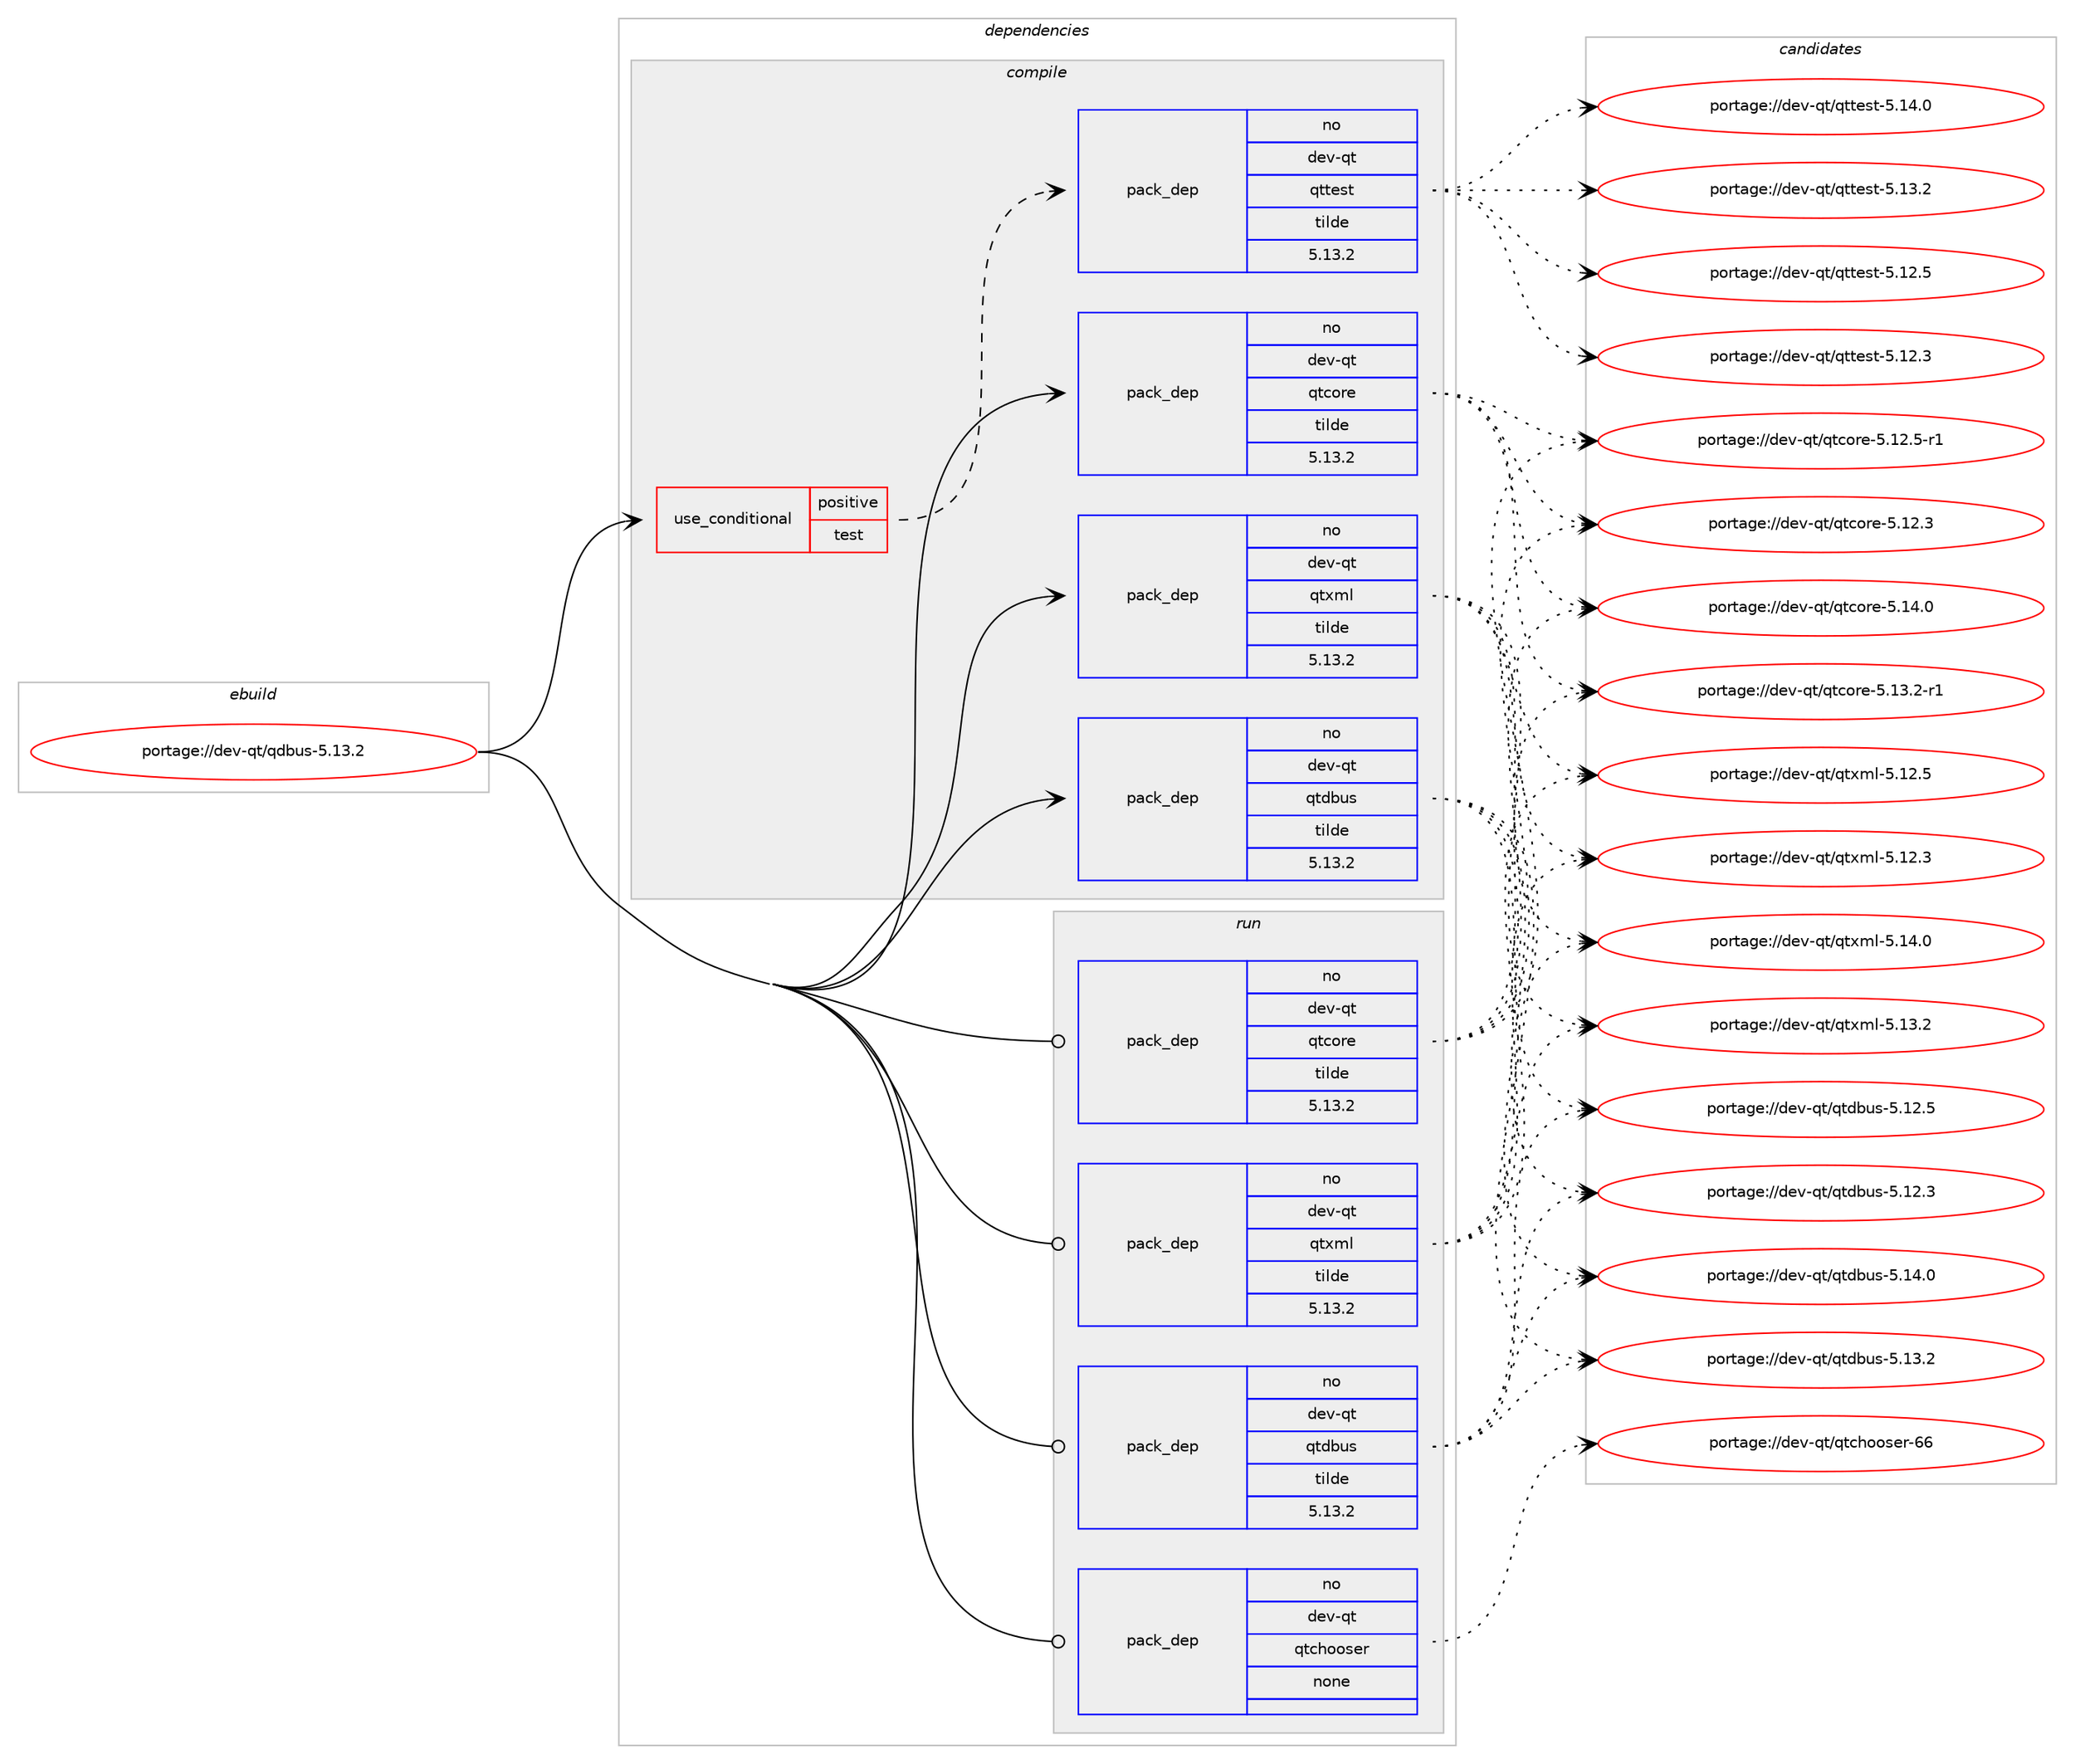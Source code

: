 digraph prolog {

# *************
# Graph options
# *************

newrank=true;
concentrate=true;
compound=true;
graph [rankdir=LR,fontname=Helvetica,fontsize=10,ranksep=1.5];#, ranksep=2.5, nodesep=0.2];
edge  [arrowhead=vee];
node  [fontname=Helvetica,fontsize=10];

# **********
# The ebuild
# **********

subgraph cluster_leftcol {
color=gray;
label=<<i>ebuild</i>>;
id [label="portage://dev-qt/qdbus-5.13.2", color=red, width=4, href="../dev-qt/qdbus-5.13.2.svg"];
}

# ****************
# The dependencies
# ****************

subgraph cluster_midcol {
color=gray;
label=<<i>dependencies</i>>;
subgraph cluster_compile {
fillcolor="#eeeeee";
style=filled;
label=<<i>compile</i>>;
subgraph cond103028 {
dependency415889 [label=<<TABLE BORDER="0" CELLBORDER="1" CELLSPACING="0" CELLPADDING="4"><TR><TD ROWSPAN="3" CELLPADDING="10">use_conditional</TD></TR><TR><TD>positive</TD></TR><TR><TD>test</TD></TR></TABLE>>, shape=none, color=red];
subgraph pack307980 {
dependency415890 [label=<<TABLE BORDER="0" CELLBORDER="1" CELLSPACING="0" CELLPADDING="4" WIDTH="220"><TR><TD ROWSPAN="6" CELLPADDING="30">pack_dep</TD></TR><TR><TD WIDTH="110">no</TD></TR><TR><TD>dev-qt</TD></TR><TR><TD>qttest</TD></TR><TR><TD>tilde</TD></TR><TR><TD>5.13.2</TD></TR></TABLE>>, shape=none, color=blue];
}
dependency415889:e -> dependency415890:w [weight=20,style="dashed",arrowhead="vee"];
}
id:e -> dependency415889:w [weight=20,style="solid",arrowhead="vee"];
subgraph pack307981 {
dependency415891 [label=<<TABLE BORDER="0" CELLBORDER="1" CELLSPACING="0" CELLPADDING="4" WIDTH="220"><TR><TD ROWSPAN="6" CELLPADDING="30">pack_dep</TD></TR><TR><TD WIDTH="110">no</TD></TR><TR><TD>dev-qt</TD></TR><TR><TD>qtcore</TD></TR><TR><TD>tilde</TD></TR><TR><TD>5.13.2</TD></TR></TABLE>>, shape=none, color=blue];
}
id:e -> dependency415891:w [weight=20,style="solid",arrowhead="vee"];
subgraph pack307982 {
dependency415892 [label=<<TABLE BORDER="0" CELLBORDER="1" CELLSPACING="0" CELLPADDING="4" WIDTH="220"><TR><TD ROWSPAN="6" CELLPADDING="30">pack_dep</TD></TR><TR><TD WIDTH="110">no</TD></TR><TR><TD>dev-qt</TD></TR><TR><TD>qtdbus</TD></TR><TR><TD>tilde</TD></TR><TR><TD>5.13.2</TD></TR></TABLE>>, shape=none, color=blue];
}
id:e -> dependency415892:w [weight=20,style="solid",arrowhead="vee"];
subgraph pack307983 {
dependency415893 [label=<<TABLE BORDER="0" CELLBORDER="1" CELLSPACING="0" CELLPADDING="4" WIDTH="220"><TR><TD ROWSPAN="6" CELLPADDING="30">pack_dep</TD></TR><TR><TD WIDTH="110">no</TD></TR><TR><TD>dev-qt</TD></TR><TR><TD>qtxml</TD></TR><TR><TD>tilde</TD></TR><TR><TD>5.13.2</TD></TR></TABLE>>, shape=none, color=blue];
}
id:e -> dependency415893:w [weight=20,style="solid",arrowhead="vee"];
}
subgraph cluster_compileandrun {
fillcolor="#eeeeee";
style=filled;
label=<<i>compile and run</i>>;
}
subgraph cluster_run {
fillcolor="#eeeeee";
style=filled;
label=<<i>run</i>>;
subgraph pack307984 {
dependency415894 [label=<<TABLE BORDER="0" CELLBORDER="1" CELLSPACING="0" CELLPADDING="4" WIDTH="220"><TR><TD ROWSPAN="6" CELLPADDING="30">pack_dep</TD></TR><TR><TD WIDTH="110">no</TD></TR><TR><TD>dev-qt</TD></TR><TR><TD>qtchooser</TD></TR><TR><TD>none</TD></TR><TR><TD></TD></TR></TABLE>>, shape=none, color=blue];
}
id:e -> dependency415894:w [weight=20,style="solid",arrowhead="odot"];
subgraph pack307985 {
dependency415895 [label=<<TABLE BORDER="0" CELLBORDER="1" CELLSPACING="0" CELLPADDING="4" WIDTH="220"><TR><TD ROWSPAN="6" CELLPADDING="30">pack_dep</TD></TR><TR><TD WIDTH="110">no</TD></TR><TR><TD>dev-qt</TD></TR><TR><TD>qtcore</TD></TR><TR><TD>tilde</TD></TR><TR><TD>5.13.2</TD></TR></TABLE>>, shape=none, color=blue];
}
id:e -> dependency415895:w [weight=20,style="solid",arrowhead="odot"];
subgraph pack307986 {
dependency415896 [label=<<TABLE BORDER="0" CELLBORDER="1" CELLSPACING="0" CELLPADDING="4" WIDTH="220"><TR><TD ROWSPAN="6" CELLPADDING="30">pack_dep</TD></TR><TR><TD WIDTH="110">no</TD></TR><TR><TD>dev-qt</TD></TR><TR><TD>qtdbus</TD></TR><TR><TD>tilde</TD></TR><TR><TD>5.13.2</TD></TR></TABLE>>, shape=none, color=blue];
}
id:e -> dependency415896:w [weight=20,style="solid",arrowhead="odot"];
subgraph pack307987 {
dependency415897 [label=<<TABLE BORDER="0" CELLBORDER="1" CELLSPACING="0" CELLPADDING="4" WIDTH="220"><TR><TD ROWSPAN="6" CELLPADDING="30">pack_dep</TD></TR><TR><TD WIDTH="110">no</TD></TR><TR><TD>dev-qt</TD></TR><TR><TD>qtxml</TD></TR><TR><TD>tilde</TD></TR><TR><TD>5.13.2</TD></TR></TABLE>>, shape=none, color=blue];
}
id:e -> dependency415897:w [weight=20,style="solid",arrowhead="odot"];
}
}

# **************
# The candidates
# **************

subgraph cluster_choices {
rank=same;
color=gray;
label=<<i>candidates</i>>;

subgraph choice307980 {
color=black;
nodesep=1;
choice100101118451131164711311611610111511645534649524648 [label="portage://dev-qt/qttest-5.14.0", color=red, width=4,href="../dev-qt/qttest-5.14.0.svg"];
choice100101118451131164711311611610111511645534649514650 [label="portage://dev-qt/qttest-5.13.2", color=red, width=4,href="../dev-qt/qttest-5.13.2.svg"];
choice100101118451131164711311611610111511645534649504653 [label="portage://dev-qt/qttest-5.12.5", color=red, width=4,href="../dev-qt/qttest-5.12.5.svg"];
choice100101118451131164711311611610111511645534649504651 [label="portage://dev-qt/qttest-5.12.3", color=red, width=4,href="../dev-qt/qttest-5.12.3.svg"];
dependency415890:e -> choice100101118451131164711311611610111511645534649524648:w [style=dotted,weight="100"];
dependency415890:e -> choice100101118451131164711311611610111511645534649514650:w [style=dotted,weight="100"];
dependency415890:e -> choice100101118451131164711311611610111511645534649504653:w [style=dotted,weight="100"];
dependency415890:e -> choice100101118451131164711311611610111511645534649504651:w [style=dotted,weight="100"];
}
subgraph choice307981 {
color=black;
nodesep=1;
choice10010111845113116471131169911111410145534649524648 [label="portage://dev-qt/qtcore-5.14.0", color=red, width=4,href="../dev-qt/qtcore-5.14.0.svg"];
choice100101118451131164711311699111114101455346495146504511449 [label="portage://dev-qt/qtcore-5.13.2-r1", color=red, width=4,href="../dev-qt/qtcore-5.13.2-r1.svg"];
choice100101118451131164711311699111114101455346495046534511449 [label="portage://dev-qt/qtcore-5.12.5-r1", color=red, width=4,href="../dev-qt/qtcore-5.12.5-r1.svg"];
choice10010111845113116471131169911111410145534649504651 [label="portage://dev-qt/qtcore-5.12.3", color=red, width=4,href="../dev-qt/qtcore-5.12.3.svg"];
dependency415891:e -> choice10010111845113116471131169911111410145534649524648:w [style=dotted,weight="100"];
dependency415891:e -> choice100101118451131164711311699111114101455346495146504511449:w [style=dotted,weight="100"];
dependency415891:e -> choice100101118451131164711311699111114101455346495046534511449:w [style=dotted,weight="100"];
dependency415891:e -> choice10010111845113116471131169911111410145534649504651:w [style=dotted,weight="100"];
}
subgraph choice307982 {
color=black;
nodesep=1;
choice10010111845113116471131161009811711545534649524648 [label="portage://dev-qt/qtdbus-5.14.0", color=red, width=4,href="../dev-qt/qtdbus-5.14.0.svg"];
choice10010111845113116471131161009811711545534649514650 [label="portage://dev-qt/qtdbus-5.13.2", color=red, width=4,href="../dev-qt/qtdbus-5.13.2.svg"];
choice10010111845113116471131161009811711545534649504653 [label="portage://dev-qt/qtdbus-5.12.5", color=red, width=4,href="../dev-qt/qtdbus-5.12.5.svg"];
choice10010111845113116471131161009811711545534649504651 [label="portage://dev-qt/qtdbus-5.12.3", color=red, width=4,href="../dev-qt/qtdbus-5.12.3.svg"];
dependency415892:e -> choice10010111845113116471131161009811711545534649524648:w [style=dotted,weight="100"];
dependency415892:e -> choice10010111845113116471131161009811711545534649514650:w [style=dotted,weight="100"];
dependency415892:e -> choice10010111845113116471131161009811711545534649504653:w [style=dotted,weight="100"];
dependency415892:e -> choice10010111845113116471131161009811711545534649504651:w [style=dotted,weight="100"];
}
subgraph choice307983 {
color=black;
nodesep=1;
choice100101118451131164711311612010910845534649524648 [label="portage://dev-qt/qtxml-5.14.0", color=red, width=4,href="../dev-qt/qtxml-5.14.0.svg"];
choice100101118451131164711311612010910845534649514650 [label="portage://dev-qt/qtxml-5.13.2", color=red, width=4,href="../dev-qt/qtxml-5.13.2.svg"];
choice100101118451131164711311612010910845534649504653 [label="portage://dev-qt/qtxml-5.12.5", color=red, width=4,href="../dev-qt/qtxml-5.12.5.svg"];
choice100101118451131164711311612010910845534649504651 [label="portage://dev-qt/qtxml-5.12.3", color=red, width=4,href="../dev-qt/qtxml-5.12.3.svg"];
dependency415893:e -> choice100101118451131164711311612010910845534649524648:w [style=dotted,weight="100"];
dependency415893:e -> choice100101118451131164711311612010910845534649514650:w [style=dotted,weight="100"];
dependency415893:e -> choice100101118451131164711311612010910845534649504653:w [style=dotted,weight="100"];
dependency415893:e -> choice100101118451131164711311612010910845534649504651:w [style=dotted,weight="100"];
}
subgraph choice307984 {
color=black;
nodesep=1;
choice100101118451131164711311699104111111115101114455454 [label="portage://dev-qt/qtchooser-66", color=red, width=4,href="../dev-qt/qtchooser-66.svg"];
dependency415894:e -> choice100101118451131164711311699104111111115101114455454:w [style=dotted,weight="100"];
}
subgraph choice307985 {
color=black;
nodesep=1;
choice10010111845113116471131169911111410145534649524648 [label="portage://dev-qt/qtcore-5.14.0", color=red, width=4,href="../dev-qt/qtcore-5.14.0.svg"];
choice100101118451131164711311699111114101455346495146504511449 [label="portage://dev-qt/qtcore-5.13.2-r1", color=red, width=4,href="../dev-qt/qtcore-5.13.2-r1.svg"];
choice100101118451131164711311699111114101455346495046534511449 [label="portage://dev-qt/qtcore-5.12.5-r1", color=red, width=4,href="../dev-qt/qtcore-5.12.5-r1.svg"];
choice10010111845113116471131169911111410145534649504651 [label="portage://dev-qt/qtcore-5.12.3", color=red, width=4,href="../dev-qt/qtcore-5.12.3.svg"];
dependency415895:e -> choice10010111845113116471131169911111410145534649524648:w [style=dotted,weight="100"];
dependency415895:e -> choice100101118451131164711311699111114101455346495146504511449:w [style=dotted,weight="100"];
dependency415895:e -> choice100101118451131164711311699111114101455346495046534511449:w [style=dotted,weight="100"];
dependency415895:e -> choice10010111845113116471131169911111410145534649504651:w [style=dotted,weight="100"];
}
subgraph choice307986 {
color=black;
nodesep=1;
choice10010111845113116471131161009811711545534649524648 [label="portage://dev-qt/qtdbus-5.14.0", color=red, width=4,href="../dev-qt/qtdbus-5.14.0.svg"];
choice10010111845113116471131161009811711545534649514650 [label="portage://dev-qt/qtdbus-5.13.2", color=red, width=4,href="../dev-qt/qtdbus-5.13.2.svg"];
choice10010111845113116471131161009811711545534649504653 [label="portage://dev-qt/qtdbus-5.12.5", color=red, width=4,href="../dev-qt/qtdbus-5.12.5.svg"];
choice10010111845113116471131161009811711545534649504651 [label="portage://dev-qt/qtdbus-5.12.3", color=red, width=4,href="../dev-qt/qtdbus-5.12.3.svg"];
dependency415896:e -> choice10010111845113116471131161009811711545534649524648:w [style=dotted,weight="100"];
dependency415896:e -> choice10010111845113116471131161009811711545534649514650:w [style=dotted,weight="100"];
dependency415896:e -> choice10010111845113116471131161009811711545534649504653:w [style=dotted,weight="100"];
dependency415896:e -> choice10010111845113116471131161009811711545534649504651:w [style=dotted,weight="100"];
}
subgraph choice307987 {
color=black;
nodesep=1;
choice100101118451131164711311612010910845534649524648 [label="portage://dev-qt/qtxml-5.14.0", color=red, width=4,href="../dev-qt/qtxml-5.14.0.svg"];
choice100101118451131164711311612010910845534649514650 [label="portage://dev-qt/qtxml-5.13.2", color=red, width=4,href="../dev-qt/qtxml-5.13.2.svg"];
choice100101118451131164711311612010910845534649504653 [label="portage://dev-qt/qtxml-5.12.5", color=red, width=4,href="../dev-qt/qtxml-5.12.5.svg"];
choice100101118451131164711311612010910845534649504651 [label="portage://dev-qt/qtxml-5.12.3", color=red, width=4,href="../dev-qt/qtxml-5.12.3.svg"];
dependency415897:e -> choice100101118451131164711311612010910845534649524648:w [style=dotted,weight="100"];
dependency415897:e -> choice100101118451131164711311612010910845534649514650:w [style=dotted,weight="100"];
dependency415897:e -> choice100101118451131164711311612010910845534649504653:w [style=dotted,weight="100"];
dependency415897:e -> choice100101118451131164711311612010910845534649504651:w [style=dotted,weight="100"];
}
}

}
